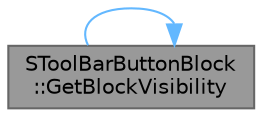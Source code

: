 digraph "SToolBarButtonBlock::GetBlockVisibility"
{
 // INTERACTIVE_SVG=YES
 // LATEX_PDF_SIZE
  bgcolor="transparent";
  edge [fontname=Helvetica,fontsize=10,labelfontname=Helvetica,labelfontsize=10];
  node [fontname=Helvetica,fontsize=10,shape=box,height=0.2,width=0.4];
  rankdir="LR";
  Node1 [id="Node000001",label="SToolBarButtonBlock\l::GetBlockVisibility",height=0.2,width=0.4,color="gray40", fillcolor="grey60", style="filled", fontcolor="black",tooltip="Called by Slate to determine if this button is visible."];
  Node1 -> Node1 [id="edge1_Node000001_Node000001",color="steelblue1",style="solid",tooltip=" "];
}

